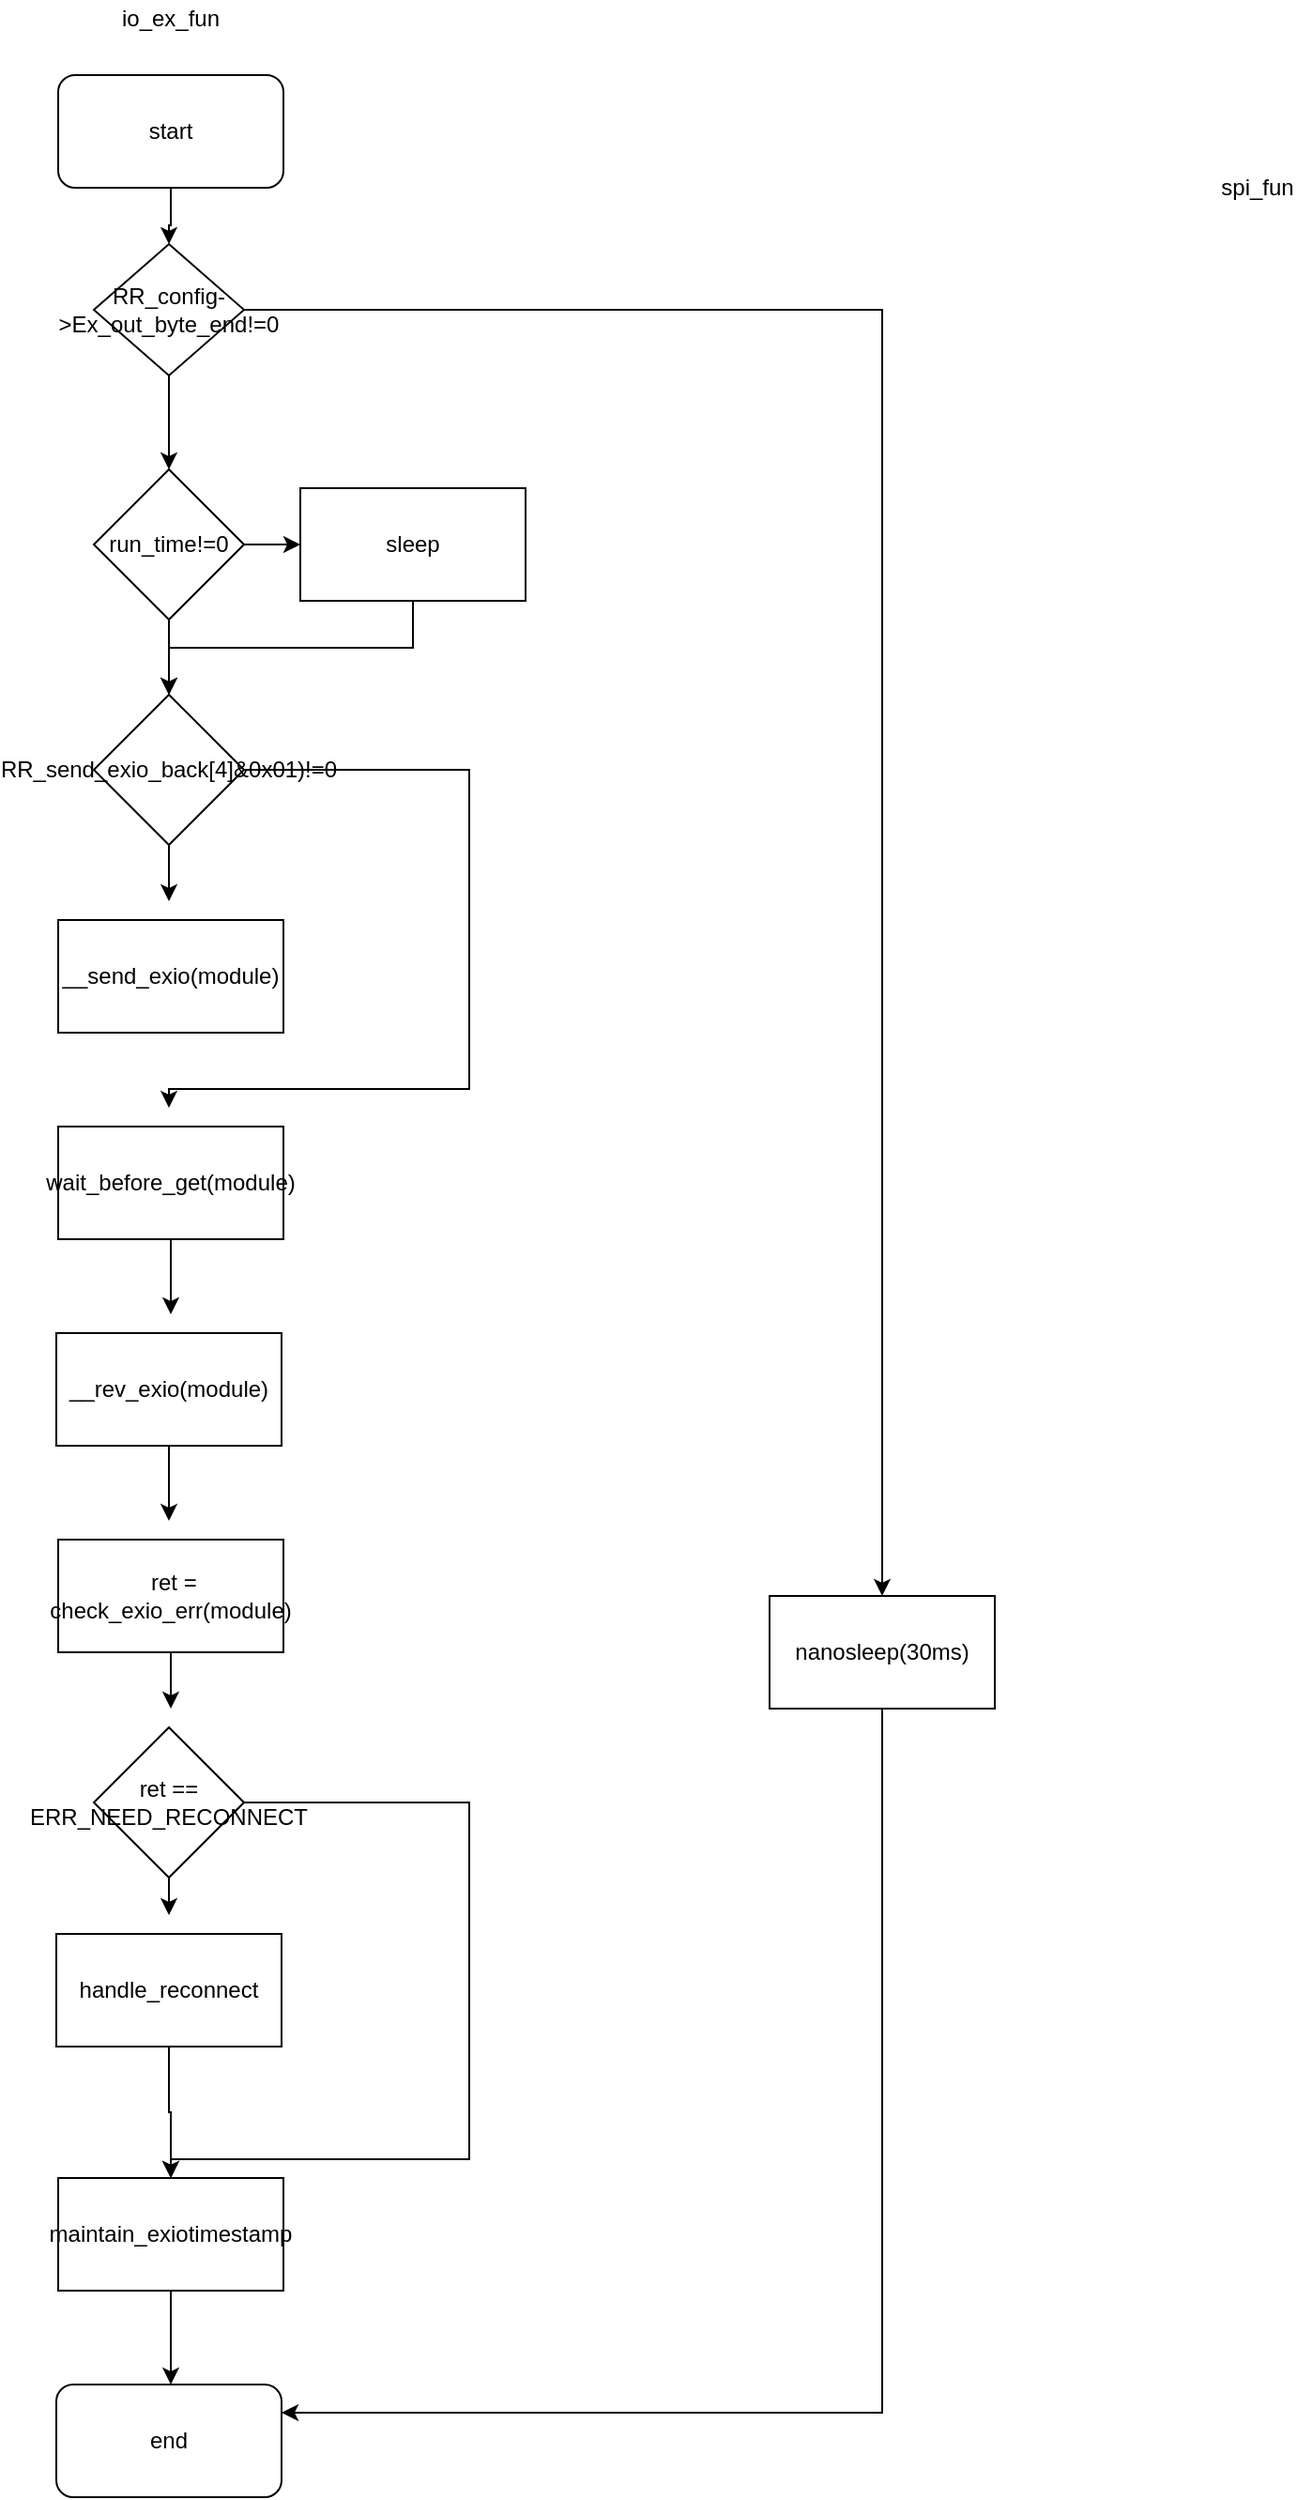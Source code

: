 <mxfile pages="1" version="11.2.5" type="github"><diagram id="6a731a19-8d31-9384-78a2-239565b7b9f0" name="Page-1"><mxGraphModel dx="1357" dy="809" grid="1" gridSize="10" guides="1" tooltips="1" connect="1" arrows="1" fold="1" page="1" pageScale="1" pageWidth="1169" pageHeight="827" background="#ffffff" math="0" shadow="0"><root><mxCell id="0"/><mxCell id="1" parent="0"/><mxCell id="ogL311nrTDstwzIpkYon-56" value="io_ex_fun" style="text;html=1;strokeColor=none;fillColor=none;align=center;verticalAlign=middle;whiteSpace=wrap;rounded=0;" vertex="1" parent="1"><mxGeometry x="221" y="20" width="40" height="20" as="geometry"/></mxCell><mxCell id="ogL311nrTDstwzIpkYon-57" value="spi_fun" style="text;html=1;strokeColor=none;fillColor=none;align=center;verticalAlign=middle;whiteSpace=wrap;rounded=0;" vertex="1" parent="1"><mxGeometry x="800" y="110" width="40" height="20" as="geometry"/></mxCell><mxCell id="ogL311nrTDstwzIpkYon-87" style="edgeStyle=orthogonalEdgeStyle;rounded=0;orthogonalLoop=1;jettySize=auto;html=1;entryX=0.5;entryY=0;entryDx=0;entryDy=0;" edge="1" parent="1" source="ogL311nrTDstwzIpkYon-58" target="ogL311nrTDstwzIpkYon-89"><mxGeometry relative="1" as="geometry"><mxPoint x="241" y="160" as="targetPoint"/></mxGeometry></mxCell><mxCell id="ogL311nrTDstwzIpkYon-58" value="start" style="rounded=1;whiteSpace=wrap;html=1;" vertex="1" parent="1"><mxGeometry x="181" y="60" width="120" height="60" as="geometry"/></mxCell><mxCell id="ogL311nrTDstwzIpkYon-63" style="edgeStyle=orthogonalEdgeStyle;rounded=0;orthogonalLoop=1;jettySize=auto;html=1;" edge="1" parent="1" source="ogL311nrTDstwzIpkYon-62"><mxGeometry relative="1" as="geometry"><mxPoint x="310" y="310" as="targetPoint"/></mxGeometry></mxCell><mxCell id="ogL311nrTDstwzIpkYon-65" style="edgeStyle=orthogonalEdgeStyle;rounded=0;orthogonalLoop=1;jettySize=auto;html=1;exitX=0.5;exitY=1;exitDx=0;exitDy=0;" edge="1" parent="1" source="ogL311nrTDstwzIpkYon-62" target="ogL311nrTDstwzIpkYon-67"><mxGeometry relative="1" as="geometry"><mxPoint x="240" y="390" as="targetPoint"/></mxGeometry></mxCell><mxCell id="ogL311nrTDstwzIpkYon-62" value="run_time!=0" style="rhombus;whiteSpace=wrap;html=1;" vertex="1" parent="1"><mxGeometry x="200" y="270" width="80" height="80" as="geometry"/></mxCell><mxCell id="ogL311nrTDstwzIpkYon-69" style="edgeStyle=orthogonalEdgeStyle;rounded=0;orthogonalLoop=1;jettySize=auto;html=1;exitX=0.5;exitY=1;exitDx=0;exitDy=0;entryX=0.5;entryY=0;entryDx=0;entryDy=0;" edge="1" parent="1" source="ogL311nrTDstwzIpkYon-64" target="ogL311nrTDstwzIpkYon-67"><mxGeometry relative="1" as="geometry"/></mxCell><mxCell id="ogL311nrTDstwzIpkYon-64" value="sleep" style="rounded=0;whiteSpace=wrap;html=1;" vertex="1" parent="1"><mxGeometry x="310" y="280" width="120" height="60" as="geometry"/></mxCell><mxCell id="ogL311nrTDstwzIpkYon-66" value="__send_exio(module)" style="rounded=0;whiteSpace=wrap;html=1;" vertex="1" parent="1"><mxGeometry x="181" y="510" width="120" height="60" as="geometry"/></mxCell><mxCell id="ogL311nrTDstwzIpkYon-68" style="edgeStyle=orthogonalEdgeStyle;rounded=0;orthogonalLoop=1;jettySize=auto;html=1;" edge="1" parent="1" source="ogL311nrTDstwzIpkYon-67"><mxGeometry relative="1" as="geometry"><mxPoint x="240" y="500" as="targetPoint"/></mxGeometry></mxCell><mxCell id="ogL311nrTDstwzIpkYon-70" style="edgeStyle=orthogonalEdgeStyle;rounded=0;orthogonalLoop=1;jettySize=auto;html=1;" edge="1" parent="1" source="ogL311nrTDstwzIpkYon-67"><mxGeometry relative="1" as="geometry"><mxPoint x="240" y="610" as="targetPoint"/><Array as="points"><mxPoint x="400" y="430"/><mxPoint x="400" y="600"/><mxPoint x="240" y="600"/></Array></mxGeometry></mxCell><mxCell id="ogL311nrTDstwzIpkYon-67" value="RR_send_exio_back[4]&amp;amp;0x01)!=0 " style="rhombus;whiteSpace=wrap;html=1;" vertex="1" parent="1"><mxGeometry x="200" y="390" width="80" height="80" as="geometry"/></mxCell><mxCell id="ogL311nrTDstwzIpkYon-72" style="edgeStyle=orthogonalEdgeStyle;rounded=0;orthogonalLoop=1;jettySize=auto;html=1;" edge="1" parent="1" source="ogL311nrTDstwzIpkYon-71"><mxGeometry relative="1" as="geometry"><mxPoint x="241" y="720" as="targetPoint"/></mxGeometry></mxCell><mxCell id="ogL311nrTDstwzIpkYon-71" value="wait_before_get(module)" style="rounded=0;whiteSpace=wrap;html=1;" vertex="1" parent="1"><mxGeometry x="181" y="620" width="120" height="60" as="geometry"/></mxCell><mxCell id="ogL311nrTDstwzIpkYon-74" style="edgeStyle=orthogonalEdgeStyle;rounded=0;orthogonalLoop=1;jettySize=auto;html=1;" edge="1" parent="1" source="ogL311nrTDstwzIpkYon-73"><mxGeometry relative="1" as="geometry"><mxPoint x="240" y="830" as="targetPoint"/></mxGeometry></mxCell><mxCell id="ogL311nrTDstwzIpkYon-73" value="__rev_exio(module)" style="rounded=0;whiteSpace=wrap;html=1;" vertex="1" parent="1"><mxGeometry x="180" y="730" width="120" height="60" as="geometry"/></mxCell><mxCell id="ogL311nrTDstwzIpkYon-76" style="edgeStyle=orthogonalEdgeStyle;rounded=0;orthogonalLoop=1;jettySize=auto;html=1;" edge="1" parent="1" source="ogL311nrTDstwzIpkYon-75"><mxGeometry relative="1" as="geometry"><mxPoint x="241" y="930" as="targetPoint"/></mxGeometry></mxCell><mxCell id="ogL311nrTDstwzIpkYon-75" value="&amp;nbsp;ret = check_exio_err(module)" style="rounded=0;whiteSpace=wrap;html=1;" vertex="1" parent="1"><mxGeometry x="181" y="840" width="120" height="60" as="geometry"/></mxCell><mxCell id="ogL311nrTDstwzIpkYon-82" style="edgeStyle=orthogonalEdgeStyle;rounded=0;orthogonalLoop=1;jettySize=auto;html=1;entryX=0.5;entryY=0;entryDx=0;entryDy=0;" edge="1" parent="1" source="ogL311nrTDstwzIpkYon-77" target="ogL311nrTDstwzIpkYon-81"><mxGeometry relative="1" as="geometry"/></mxCell><mxCell id="ogL311nrTDstwzIpkYon-77" value="handle_reconnect" style="rounded=0;whiteSpace=wrap;html=1;" vertex="1" parent="1"><mxGeometry x="180" y="1050" width="120" height="60" as="geometry"/></mxCell><mxCell id="ogL311nrTDstwzIpkYon-79" style="edgeStyle=orthogonalEdgeStyle;rounded=0;orthogonalLoop=1;jettySize=auto;html=1;exitX=0.5;exitY=1;exitDx=0;exitDy=0;" edge="1" parent="1" source="ogL311nrTDstwzIpkYon-78"><mxGeometry relative="1" as="geometry"><mxPoint x="240" y="1040" as="targetPoint"/></mxGeometry></mxCell><mxCell id="ogL311nrTDstwzIpkYon-80" style="edgeStyle=orthogonalEdgeStyle;rounded=0;orthogonalLoop=1;jettySize=auto;html=1;" edge="1" parent="1" source="ogL311nrTDstwzIpkYon-78" target="ogL311nrTDstwzIpkYon-81"><mxGeometry relative="1" as="geometry"><mxPoint x="360" y="1180" as="targetPoint"/><Array as="points"><mxPoint x="400" y="980"/><mxPoint x="400" y="1170"/><mxPoint x="241" y="1170"/></Array></mxGeometry></mxCell><mxCell id="ogL311nrTDstwzIpkYon-78" value="ret == ERR_NEED_RECONNECT" style="rhombus;whiteSpace=wrap;html=1;" vertex="1" parent="1"><mxGeometry x="200" y="940" width="80" height="80" as="geometry"/></mxCell><mxCell id="ogL311nrTDstwzIpkYon-83" style="edgeStyle=orthogonalEdgeStyle;rounded=0;orthogonalLoop=1;jettySize=auto;html=1;" edge="1" parent="1" source="ogL311nrTDstwzIpkYon-81"><mxGeometry relative="1" as="geometry"><mxPoint x="241" y="1290" as="targetPoint"/></mxGeometry></mxCell><mxCell id="ogL311nrTDstwzIpkYon-81" value="maintain_exiotimestamp" style="rounded=0;whiteSpace=wrap;html=1;" vertex="1" parent="1"><mxGeometry x="181" y="1180" width="120" height="60" as="geometry"/></mxCell><mxCell id="ogL311nrTDstwzIpkYon-84" value="end" style="rounded=1;whiteSpace=wrap;html=1;" vertex="1" parent="1"><mxGeometry x="180" y="1290" width="120" height="60" as="geometry"/></mxCell><mxCell id="ogL311nrTDstwzIpkYon-90" value="" style="edgeStyle=orthogonalEdgeStyle;rounded=0;orthogonalLoop=1;jettySize=auto;html=1;" edge="1" parent="1" source="ogL311nrTDstwzIpkYon-89" target="ogL311nrTDstwzIpkYon-62"><mxGeometry relative="1" as="geometry"/></mxCell><mxCell id="ogL311nrTDstwzIpkYon-91" style="edgeStyle=orthogonalEdgeStyle;rounded=0;orthogonalLoop=1;jettySize=auto;html=1;" edge="1" parent="1" source="ogL311nrTDstwzIpkYon-89" target="ogL311nrTDstwzIpkYon-92"><mxGeometry relative="1" as="geometry"><mxPoint x="620" y="860" as="targetPoint"/></mxGeometry></mxCell><mxCell id="ogL311nrTDstwzIpkYon-89" value="RR_config-&amp;gt;Ex_out_byte_end!=0" style="rhombus;whiteSpace=wrap;html=1;" vertex="1" parent="1"><mxGeometry x="200" y="150" width="80" height="70" as="geometry"/></mxCell><mxCell id="ogL311nrTDstwzIpkYon-94" style="edgeStyle=orthogonalEdgeStyle;rounded=0;orthogonalLoop=1;jettySize=auto;html=1;entryX=1;entryY=0.25;entryDx=0;entryDy=0;" edge="1" parent="1" source="ogL311nrTDstwzIpkYon-92" target="ogL311nrTDstwzIpkYon-84"><mxGeometry relative="1" as="geometry"><Array as="points"><mxPoint x="620" y="1305"/></Array></mxGeometry></mxCell><mxCell id="ogL311nrTDstwzIpkYon-92" value="nanosleep(30ms)" style="rounded=0;whiteSpace=wrap;html=1;" vertex="1" parent="1"><mxGeometry x="560" y="870" width="120" height="60" as="geometry"/></mxCell></root></mxGraphModel></diagram></mxfile>